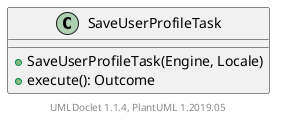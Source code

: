 @startuml

    class SaveUserProfileTask [[SaveUserProfileTask.html]] {
        +SaveUserProfileTask(Engine, Locale)
        +execute(): Outcome
    }


    center footer UMLDoclet 1.1.4, PlantUML 1.2019.05
@enduml

